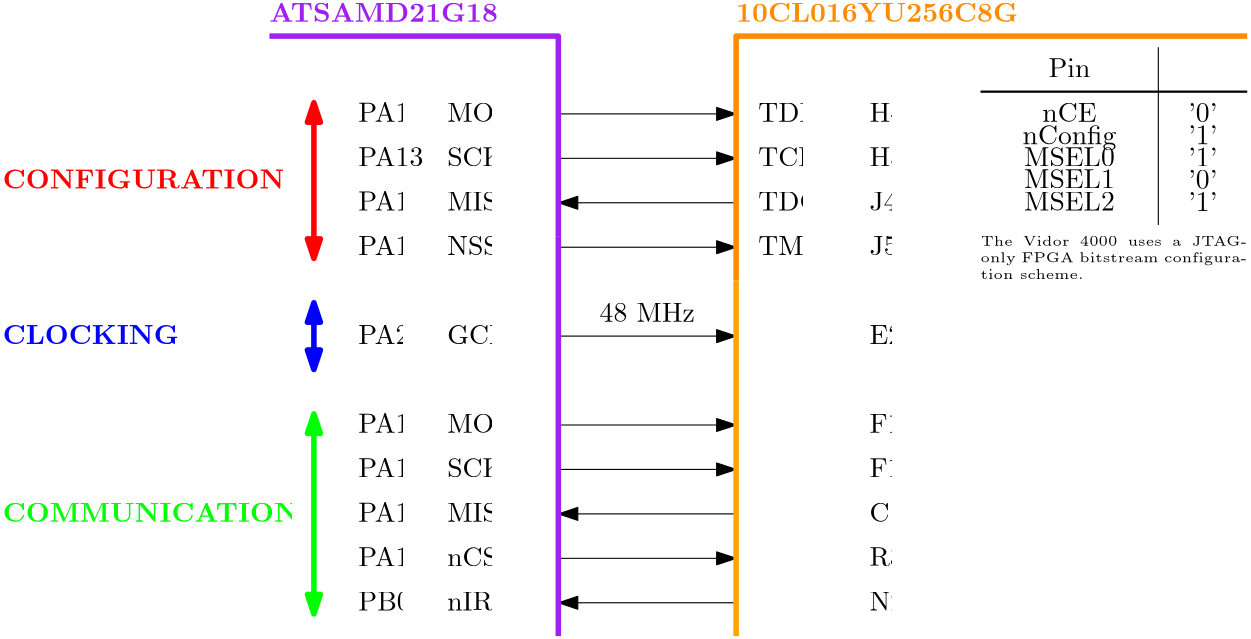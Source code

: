 <?xml version="1.0"?>
<!DOCTYPE ipe SYSTEM "ipe.dtd">
<ipe version="70206" creator="Ipe 7.2.7">
<info created="D:20200218120634" modified="D:20200218124424"/>
<ipestyle name="basic">
<symbol name="arrow/arc(spx)">
<path stroke="sym-stroke" fill="sym-stroke" pen="sym-pen">
0 0 m
-1 0.333 l
-1 -0.333 l
h
</path>
</symbol>
<symbol name="arrow/farc(spx)">
<path stroke="sym-stroke" fill="white" pen="sym-pen">
0 0 m
-1 0.333 l
-1 -0.333 l
h
</path>
</symbol>
<symbol name="arrow/ptarc(spx)">
<path stroke="sym-stroke" fill="sym-stroke" pen="sym-pen">
0 0 m
-1 0.333 l
-0.8 0 l
-1 -0.333 l
h
</path>
</symbol>
<symbol name="arrow/fptarc(spx)">
<path stroke="sym-stroke" fill="white" pen="sym-pen">
0 0 m
-1 0.333 l
-0.8 0 l
-1 -0.333 l
h
</path>
</symbol>
<symbol name="mark/circle(sx)" transformations="translations">
<path fill="sym-stroke">
0.6 0 0 0.6 0 0 e
0.4 0 0 0.4 0 0 e
</path>
</symbol>
<symbol name="mark/disk(sx)" transformations="translations">
<path fill="sym-stroke">
0.6 0 0 0.6 0 0 e
</path>
</symbol>
<symbol name="mark/fdisk(sfx)" transformations="translations">
<group>
<path fill="sym-fill">
0.5 0 0 0.5 0 0 e
</path>
<path fill="sym-stroke" fillrule="eofill">
0.6 0 0 0.6 0 0 e
0.4 0 0 0.4 0 0 e
</path>
</group>
</symbol>
<symbol name="mark/box(sx)" transformations="translations">
<path fill="sym-stroke" fillrule="eofill">
-0.6 -0.6 m
0.6 -0.6 l
0.6 0.6 l
-0.6 0.6 l
h
-0.4 -0.4 m
0.4 -0.4 l
0.4 0.4 l
-0.4 0.4 l
h
</path>
</symbol>
<symbol name="mark/square(sx)" transformations="translations">
<path fill="sym-stroke">
-0.6 -0.6 m
0.6 -0.6 l
0.6 0.6 l
-0.6 0.6 l
h
</path>
</symbol>
<symbol name="mark/fsquare(sfx)" transformations="translations">
<group>
<path fill="sym-fill">
-0.5 -0.5 m
0.5 -0.5 l
0.5 0.5 l
-0.5 0.5 l
h
</path>
<path fill="sym-stroke" fillrule="eofill">
-0.6 -0.6 m
0.6 -0.6 l
0.6 0.6 l
-0.6 0.6 l
h
-0.4 -0.4 m
0.4 -0.4 l
0.4 0.4 l
-0.4 0.4 l
h
</path>
</group>
</symbol>
<symbol name="mark/cross(sx)" transformations="translations">
<group>
<path fill="sym-stroke">
-0.43 -0.57 m
0.57 0.43 l
0.43 0.57 l
-0.57 -0.43 l
h
</path>
<path fill="sym-stroke">
-0.43 0.57 m
0.57 -0.43 l
0.43 -0.57 l
-0.57 0.43 l
h
</path>
</group>
</symbol>
<symbol name="arrow/fnormal(spx)">
<path stroke="sym-stroke" fill="white" pen="sym-pen">
0 0 m
-1 0.333 l
-1 -0.333 l
h
</path>
</symbol>
<symbol name="arrow/pointed(spx)">
<path stroke="sym-stroke" fill="sym-stroke" pen="sym-pen">
0 0 m
-1 0.333 l
-0.8 0 l
-1 -0.333 l
h
</path>
</symbol>
<symbol name="arrow/fpointed(spx)">
<path stroke="sym-stroke" fill="white" pen="sym-pen">
0 0 m
-1 0.333 l
-0.8 0 l
-1 -0.333 l
h
</path>
</symbol>
<symbol name="arrow/linear(spx)">
<path stroke="sym-stroke" pen="sym-pen">
-1 0.333 m
0 0 l
-1 -0.333 l
</path>
</symbol>
<symbol name="arrow/fdouble(spx)">
<path stroke="sym-stroke" fill="white" pen="sym-pen">
0 0 m
-1 0.333 l
-1 -0.333 l
h
-1 0 m
-2 0.333 l
-2 -0.333 l
h
</path>
</symbol>
<symbol name="arrow/double(spx)">
<path stroke="sym-stroke" fill="sym-stroke" pen="sym-pen">
0 0 m
-1 0.333 l
-1 -0.333 l
h
-1 0 m
-2 0.333 l
-2 -0.333 l
h
</path>
</symbol>
<pen name="heavier" value="0.8"/>
<pen name="fat" value="1.2"/>
<pen name="ultrafat" value="2"/>
<symbolsize name="large" value="5"/>
<symbolsize name="small" value="2"/>
<symbolsize name="tiny" value="1.1"/>
<arrowsize name="large" value="10"/>
<arrowsize name="small" value="5"/>
<arrowsize name="tiny" value="3"/>
<color name="red" value="1 0 0"/>
<color name="green" value="0 1 0"/>
<color name="blue" value="0 0 1"/>
<color name="yellow" value="1 1 0"/>
<color name="orange" value="1 0.647 0"/>
<color name="gold" value="1 0.843 0"/>
<color name="purple" value="0.627 0.125 0.941"/>
<color name="gray" value="0.745"/>
<color name="brown" value="0.647 0.165 0.165"/>
<color name="navy" value="0 0 0.502"/>
<color name="pink" value="1 0.753 0.796"/>
<color name="seagreen" value="0.18 0.545 0.341"/>
<color name="turquoise" value="0.251 0.878 0.816"/>
<color name="violet" value="0.933 0.51 0.933"/>
<color name="darkblue" value="0 0 0.545"/>
<color name="darkcyan" value="0 0.545 0.545"/>
<color name="darkgray" value="0.663"/>
<color name="darkgreen" value="0 0.392 0"/>
<color name="darkmagenta" value="0.545 0 0.545"/>
<color name="darkorange" value="1 0.549 0"/>
<color name="darkred" value="0.545 0 0"/>
<color name="lightblue" value="0.678 0.847 0.902"/>
<color name="lightcyan" value="0.878 1 1"/>
<color name="lightgray" value="0.827"/>
<color name="lightgreen" value="0.565 0.933 0.565"/>
<color name="lightyellow" value="1 1 0.878"/>
<dashstyle name="dashed" value="[4] 0"/>
<dashstyle name="dotted" value="[1 3] 0"/>
<dashstyle name="dash dotted" value="[4 2 1 2] 0"/>
<dashstyle name="dash dot dotted" value="[4 2 1 2 1 2] 0"/>
<textsize name="large" value="\large"/>
<textsize name="small" value="\small"/>
<textsize name="tiny" value="\tiny"/>
<textsize name="Large" value="\Large"/>
<textsize name="LARGE" value="\LARGE"/>
<textsize name="huge" value="\huge"/>
<textsize name="Huge" value="\Huge"/>
<textsize name="footnote" value="\footnotesize"/>
<textstyle name="center" begin="\begin{center}" end="\end{center}"/>
<textstyle name="itemize" begin="\begin{itemize}" end="\end{itemize}"/>
<textstyle name="item" begin="\begin{itemize}\item{}" end="\end{itemize}"/>
<gridsize name="4 pts" value="4"/>
<gridsize name="8 pts (~3 mm)" value="8"/>
<gridsize name="16 pts (~6 mm)" value="16"/>
<gridsize name="32 pts (~12 mm)" value="32"/>
<gridsize name="10 pts (~3.5 mm)" value="10"/>
<gridsize name="20 pts (~7 mm)" value="20"/>
<gridsize name="14 pts (~5 mm)" value="14"/>
<gridsize name="28 pts (~10 mm)" value="28"/>
<gridsize name="56 pts (~20 mm)" value="56"/>
<anglesize name="90 deg" value="90"/>
<anglesize name="60 deg" value="60"/>
<anglesize name="45 deg" value="45"/>
<anglesize name="30 deg" value="30"/>
<anglesize name="22.5 deg" value="22.5"/>
<opacity name="10%" value="0.1"/>
<opacity name="30%" value="0.3"/>
<opacity name="50%" value="0.5"/>
<opacity name="75%" value="0.75"/>
<tiling name="falling" angle="-60" step="4" width="1"/>
<tiling name="rising" angle="30" step="4" width="1"/>
</ipestyle>
<page>
<layer name="alpha"/>
<view layers="alpha" active="alpha"/>
<path layer="alpha" matrix="1 0 0 1 104 12" stroke="black" arrow="normal/normal">
128 768 m
192 768 l
</path>
<text matrix="1 0 0 1 96 -40" transformations="translations" pos="64 776" stroke="black" type="minipage" width="16" height="5.898" depth="0.91" valign="top">PA14</text>
<text matrix="1 0 0 1 96 -40" transformations="translations" pos="96 776" stroke="black" type="minipage" width="16" height="5.898" depth="0.91" valign="top">NSS2</text>
<text matrix="1 0 0 1 96 16" transformations="translations" pos="64 768" stroke="black" type="minipage" width="16" height="5.898" depth="0.91" valign="top">PA12</text>
<text matrix="1 0 0 1 96 16" transformations="translations" pos="96 768" stroke="black" type="minipage" width="16" height="5.898" depth="0.91" valign="top">MOSI2</text>
<text matrix="1 0 0 1 96 8" transformations="translations" pos="64 760" stroke="black" type="minipage" width="24" height="5.898" depth="0.91" valign="top">PA13</text>
<text matrix="1 0 0 1 96 8" transformations="translations" pos="96 760" stroke="black" type="minipage" width="16" height="5.898" depth="0.91" valign="top">SCK2</text>
<text matrix="1 0 0 1 96 0" transformations="translations" pos="64 752" stroke="black" type="minipage" width="16" height="5.898" depth="0.91" valign="top">PA15</text>
<text matrix="1 0 0 1 96 0" transformations="translations" pos="96 752" stroke="black" type="minipage" width="16" height="5.898" depth="0.91" valign="top">MISO2</text>
<path matrix="1 0 0 1 104 -4" stroke="black" arrow="normal/normal">
128 768 m
192 768 l
</path>
<path matrix="1 0 0 1 104 -36" stroke="black" arrow="normal/normal">
128 768 m
192 768 l
</path>
<path matrix="1 0 0 1 104 -20" stroke="black" rarrow="normal/normal">
128 768 m
192 768 l
</path>
<text matrix="1 0 0 1 104 16" transformations="translations" pos="200 736" stroke="black" type="minipage" width="16" height="5.898" depth="0.91" valign="top">TDO</text>
<text matrix="1 0 0 1 104 -16" transformations="translations" pos="200 752" stroke="black" type="minipage" width="16" height="5.898" depth="0.91" valign="top">TMS</text>
<text matrix="1 0 0 1 104 0" transformations="translations" pos="200 768" stroke="black" type="minipage" width="16" height="5.898" depth="0.91" valign="top">TCK</text>
<text matrix="1 0 0 1 104 0" transformations="translations" pos="200 784" stroke="black" type="minipage" width="16" height="5.898" depth="0.91" valign="top">TDI</text>
<text matrix="1 0 0 1 104 0" transformations="translations" pos="240 784" stroke="black" type="minipage" width="8" height="5.898" depth="0.91" valign="top">H4</text>
<text matrix="1 0 0 1 104 0" transformations="translations" pos="240 768" stroke="black" type="minipage" width="8" height="5.898" depth="0.91" valign="top">H3</text>
<text matrix="1 0 0 1 104 -16" transformations="translations" pos="240 752" stroke="black" type="minipage" width="8" height="5.898" depth="0.91" valign="top">J5</text>
<text matrix="1 0 0 1 104 16" transformations="translations" pos="240 736" stroke="black" type="minipage" width="8" height="5.898" depth="0.91" valign="top">J4</text>
<text matrix="1 0 0 1 96 0" transformations="translations" pos="288 776" stroke="black" type="minipage" width="64" height="6.926" depth="1.93" valign="top" style="center">nConfig</text>
<text matrix="1 0 0 1 96 8" transformations="translations" pos="288 776" stroke="black" type="minipage" width="64" height="5.898" depth="0.91" valign="top" style="center">nCE</text>
<text matrix="1 0 0 1 96 -8" transformations="translations" pos="288 776" stroke="black" type="minipage" width="64" height="5.898" depth="0.91" valign="top" style="center">MSEL0</text>
<text matrix="1 0 0 1 96 -16" transformations="translations" pos="288 776" stroke="black" type="minipage" width="64" height="5.898" depth="0.91" valign="top" style="center">MSEL1</text>
<text matrix="1 0 0 1 96 -24" transformations="translations" pos="288 776" stroke="black" type="minipage" width="64" height="5.898" depth="0.91" valign="top" style="center">MSEL2</text>
<text matrix="1 0 0 1 96 0" transformations="translations" pos="360 784" stroke="black" type="minipage" width="16" height="5.958" depth="0.96" valign="top" style="center">&apos;0&apos;</text>
<text matrix="1 0 0 1 96 -24" transformations="translations" pos="360 784" stroke="black" type="minipage" width="16" height="5.958" depth="0.96" valign="top" style="center">&apos;0&apos;</text>
<text matrix="1 0 0 1 96 -8" transformations="translations" pos="360 784" stroke="black" type="minipage" width="16" height="5.958" depth="0.96" valign="top" style="center">&apos;1&apos;</text>
<text matrix="1 0 0 1 96 -16" transformations="translations" pos="360 784" stroke="black" type="minipage" width="16" height="5.958" depth="0.96" valign="top" style="center">&apos;1&apos;</text>
<text matrix="1 0 0 1 96 -32" transformations="translations" pos="360 784" stroke="black" type="minipage" width="16" height="5.958" depth="0.96" valign="top" style="center">&apos;1&apos;</text>
<path matrix="1 0 0 1 96 0" stroke="black" pen="heavier">
288 788 m
384 788 l
</path>
<text matrix="1 0 0 1 96 24" transformations="translations" pos="288 776" stroke="black" type="minipage" width="64" height="5.898" depth="0.91" valign="top" style="center">Pin</text>
<path matrix="1 0 0 1 96 0" stroke="black">
352 804 m
352 740 l
352 740 l
</path>
<text matrix="1 0 0 1 96 0" transformations="translations" pos="288 736" stroke="black" type="minipage" width="96" height="10.194" depth="5.22" valign="top" size="tiny">The Vidor 4000 uses a JTAG-only FPGA bitstream configuration scheme.</text>
<path matrix="1 0 0 1 96 16" stroke="purple" pen="ultrafat">
32 792 m
136 792 l
136 720 l
</path>
<path matrix="1 0 0 1 96 0" stroke="darkorange" pen="ultrafat">
200 720 m
200 808 l
384 808 l
</path>
<text matrix="1 0 0 1 96 -4" transformations="translations" pos="32 824" stroke="purple" type="minipage" width="104" height="5.915" depth="0.92" valign="top">\textbf{ATSAMD21G18}</text>
<text matrix="1 0 0 1 264 -4" transformations="translations" pos="32 824" stroke="darkorange" type="minipage" width="104" height="5.915" depth="0.92" valign="top">\textbf{10CL016YU256C8G}</text>
<text matrix="1 0 0 1 96 -48" transformations="translations" pos="64 752" stroke="black" type="minipage" width="16" height="5.898" depth="0.91" valign="top">PA27</text>
<text matrix="1 0 0 1 96 -48" transformations="translations" pos="96 752" stroke="black" type="minipage" width="16" height="5.898" depth="0.91" valign="top">GCLK</text>
<path matrix="1 0 0 1 104 -68" stroke="black" arrow="normal/normal">
128 768 m
192 768 l
</path>
<text matrix="1 0 0 1 96 0" transformations="translations" pos="136 712" stroke="black" type="minipage" width="64" height="5.898" depth="0.91" valign="top" style="center">48 MHz</text>
<text matrix="1 0 0 1 104 -32" transformations="translations" pos="240 736" stroke="black" type="minipage" width="8" height="5.898" depth="0.91" valign="top">E2</text>
<text matrix="1 0 0 1 96 -80" transformations="translations" pos="64 752" stroke="black" type="minipage" width="16" height="5.898" depth="0.91" valign="top">PA16</text>
<text matrix="1 0 0 1 96 -96" transformations="translations" pos="64 752" stroke="black" type="minipage" width="16" height="5.898" depth="0.91" valign="top">PA17</text>
<text matrix="1 0 0 1 96 -112" transformations="translations" pos="64 752" stroke="black" type="minipage" width="16" height="5.898" depth="0.91" valign="top">PA19</text>
<text matrix="1 0 0 1 96 -96" transformations="translations" pos="96 768" stroke="black" type="minipage" width="16" height="5.898" depth="0.91" valign="top">MOSI1</text>
<text matrix="1 0 0 1 96 -112" transformations="translations" pos="96 768" stroke="black" type="minipage" width="16" height="5.898" depth="0.91" valign="top">SCK1</text>
<text matrix="1 0 0 1 96 -128" transformations="translations" pos="96 768" stroke="black" type="minipage" width="16" height="5.898" depth="0.91" valign="top">MISO1</text>
<path matrix="1 0 0 1 104 -100" stroke="black" arrow="normal/normal">
128 768 m
192 768 l
</path>
<path matrix="1 0 0 1 104 -116" stroke="black" arrow="normal/normal">
128 768 m
192 768 l
</path>
<path matrix="1 0 0 1 104 -132" stroke="black" rarrow="normal/normal">
128 768 m
192 768 l
</path>
<text matrix="1 0 0 1 104 -64" transformations="translations" pos="240 736" stroke="black" type="minipage" width="8" height="5.898" depth="0.91" valign="top">F16</text>
<text matrix="1 0 0 1 104 -80" transformations="translations" pos="240 736" stroke="black" type="minipage" width="8" height="5.898" depth="0.91" valign="top">F15</text>
<text matrix="1 0 0 1 104 -96" transformations="translations" pos="240 736" stroke="black" type="minipage" width="8" height="5.898" depth="0.91" valign="top">C16</text>
<text matrix="1 0 0 1 96 -128" transformations="translations" pos="64 752" stroke="black" type="minipage" width="16" height="5.898" depth="0.91" valign="top">PA11</text>
<text matrix="1 0 0 1 128 -128" transformations="translations" pos="64 752" stroke="black" type="minipage" width="16" height="5.898" depth="0.91" valign="top">nCS</text>
<text matrix="1 0 0 1 104 -112" transformations="translations" pos="240 736" stroke="black" type="minipage" width="8" height="5.898" depth="0.91" valign="top">R3</text>
<path matrix="1 0 0 1 104 -148" stroke="black" arrow="normal/normal">
128 768 m
192 768 l
</path>
<path matrix="1 0 0 1 96 0" stroke="red" pen="ultrafat" arrow="normal/normal" rarrow="normal/normal">
48 784 m
48 728 l
</path>
<text matrix="1 0 0 1 0 -8" transformations="translations" pos="32 768" stroke="red" type="minipage" width="104" height="5.915" depth="0.92" valign="top">\textbf{CONFIGURATION}</text>
<path stroke="blue" pen="ultrafat" arrow="normal/normal" rarrow="normal/normal">
144 712 m
144 688 l
</path>
<text matrix="1 0 0 1 0 -64" transformations="translations" pos="32 768" stroke="blue" type="minipage" width="104" height="5.915" depth="0.92" valign="top">\textbf{CLOCKING}</text>
<text matrix="1 0 0 1 96 -144" transformations="translations" pos="64 752" stroke="black" type="minipage" width="16" height="5.898" depth="0.91" valign="top">PB09</text>
<text matrix="1 0 0 1 128 -144" transformations="translations" pos="64 752" stroke="black" type="minipage" width="16" height="6.865" depth="1.88" valign="top">nIRQ</text>
<path matrix="1 0 0 1 104 -164" stroke="black" rarrow="normal/normal">
128 768 m
192 768 l
</path>
<text matrix="1 0 0 1 104 -128" transformations="translations" pos="240 736" stroke="black" type="minipage" width="8" height="5.898" depth="0.91" valign="top">N2</text>
<path stroke="green" pen="ultrafat" arrow="normal/normal" rarrow="normal/normal">
144 672 m
144 600 l
</path>
<text matrix="1 0 0 1 0 -128" transformations="translations" pos="32 768" stroke="green" type="minipage" width="104" height="5.915" depth="0.92" valign="top">\textbf{COMMUNICATION}</text>
<path stroke="purple" pen="ultrafat">
232 736 m
232 592 l
</path>
<path stroke="orange" pen="ultrafat">
296 720 m
296 592 l
</path>
</page>
</ipe>
